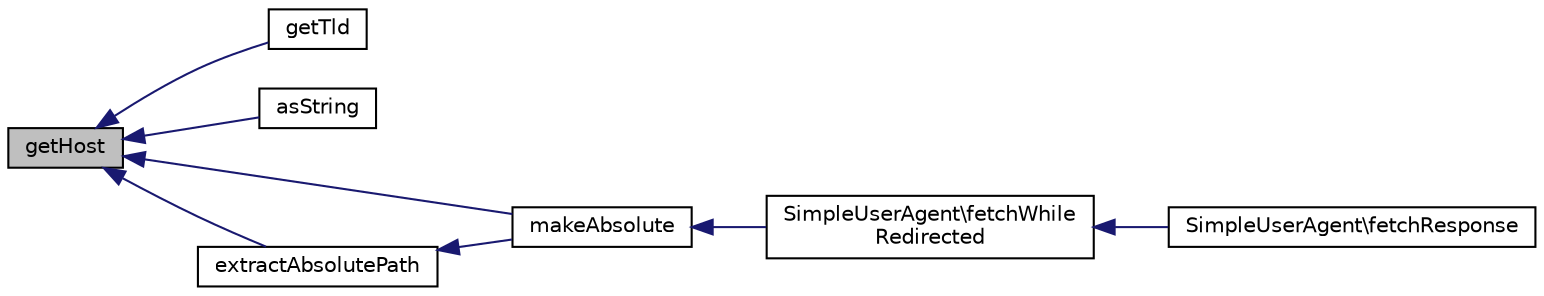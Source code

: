 digraph "getHost"
{
  edge [fontname="Helvetica",fontsize="10",labelfontname="Helvetica",labelfontsize="10"];
  node [fontname="Helvetica",fontsize="10",shape=record];
  rankdir="LR";
  Node1 [label="getHost",height=0.2,width=0.4,color="black", fillcolor="grey75", style="filled" fontcolor="black"];
  Node1 -> Node2 [dir="back",color="midnightblue",fontsize="10",style="solid",fontname="Helvetica"];
  Node2 [label="getTld",height=0.2,width=0.4,color="black", fillcolor="white", style="filled",URL="$class_simple_url.html#a7783e87de8bdd70e34caf04b8ac527c7"];
  Node1 -> Node3 [dir="back",color="midnightblue",fontsize="10",style="solid",fontname="Helvetica"];
  Node3 [label="asString",height=0.2,width=0.4,color="black", fillcolor="white", style="filled",URL="$class_simple_url.html#aa1a17ab79247b7e7d740bb55e13cab14"];
  Node1 -> Node4 [dir="back",color="midnightblue",fontsize="10",style="solid",fontname="Helvetica"];
  Node4 [label="makeAbsolute",height=0.2,width=0.4,color="black", fillcolor="white", style="filled",URL="$class_simple_url.html#ac47561c4b2f7445f7d2038d0aa5a841c"];
  Node4 -> Node5 [dir="back",color="midnightblue",fontsize="10",style="solid",fontname="Helvetica"];
  Node5 [label="SimpleUserAgent\\fetchWhile\lRedirected",height=0.2,width=0.4,color="black", fillcolor="white", style="filled",URL="$class_simple_user_agent.html#aaf48fd0453fb5254b4f425e3ac4dfa3c"];
  Node5 -> Node6 [dir="back",color="midnightblue",fontsize="10",style="solid",fontname="Helvetica"];
  Node6 [label="SimpleUserAgent\\fetchResponse",height=0.2,width=0.4,color="black", fillcolor="white", style="filled",URL="$class_simple_user_agent.html#a429533e5f8f706041f3956898f08e037"];
  Node1 -> Node7 [dir="back",color="midnightblue",fontsize="10",style="solid",fontname="Helvetica"];
  Node7 [label="extractAbsolutePath",height=0.2,width=0.4,color="black", fillcolor="white", style="filled",URL="$class_simple_url.html#a9b3e023ae701f58c9cc25354836246a1"];
  Node7 -> Node4 [dir="back",color="midnightblue",fontsize="10",style="solid",fontname="Helvetica"];
}
